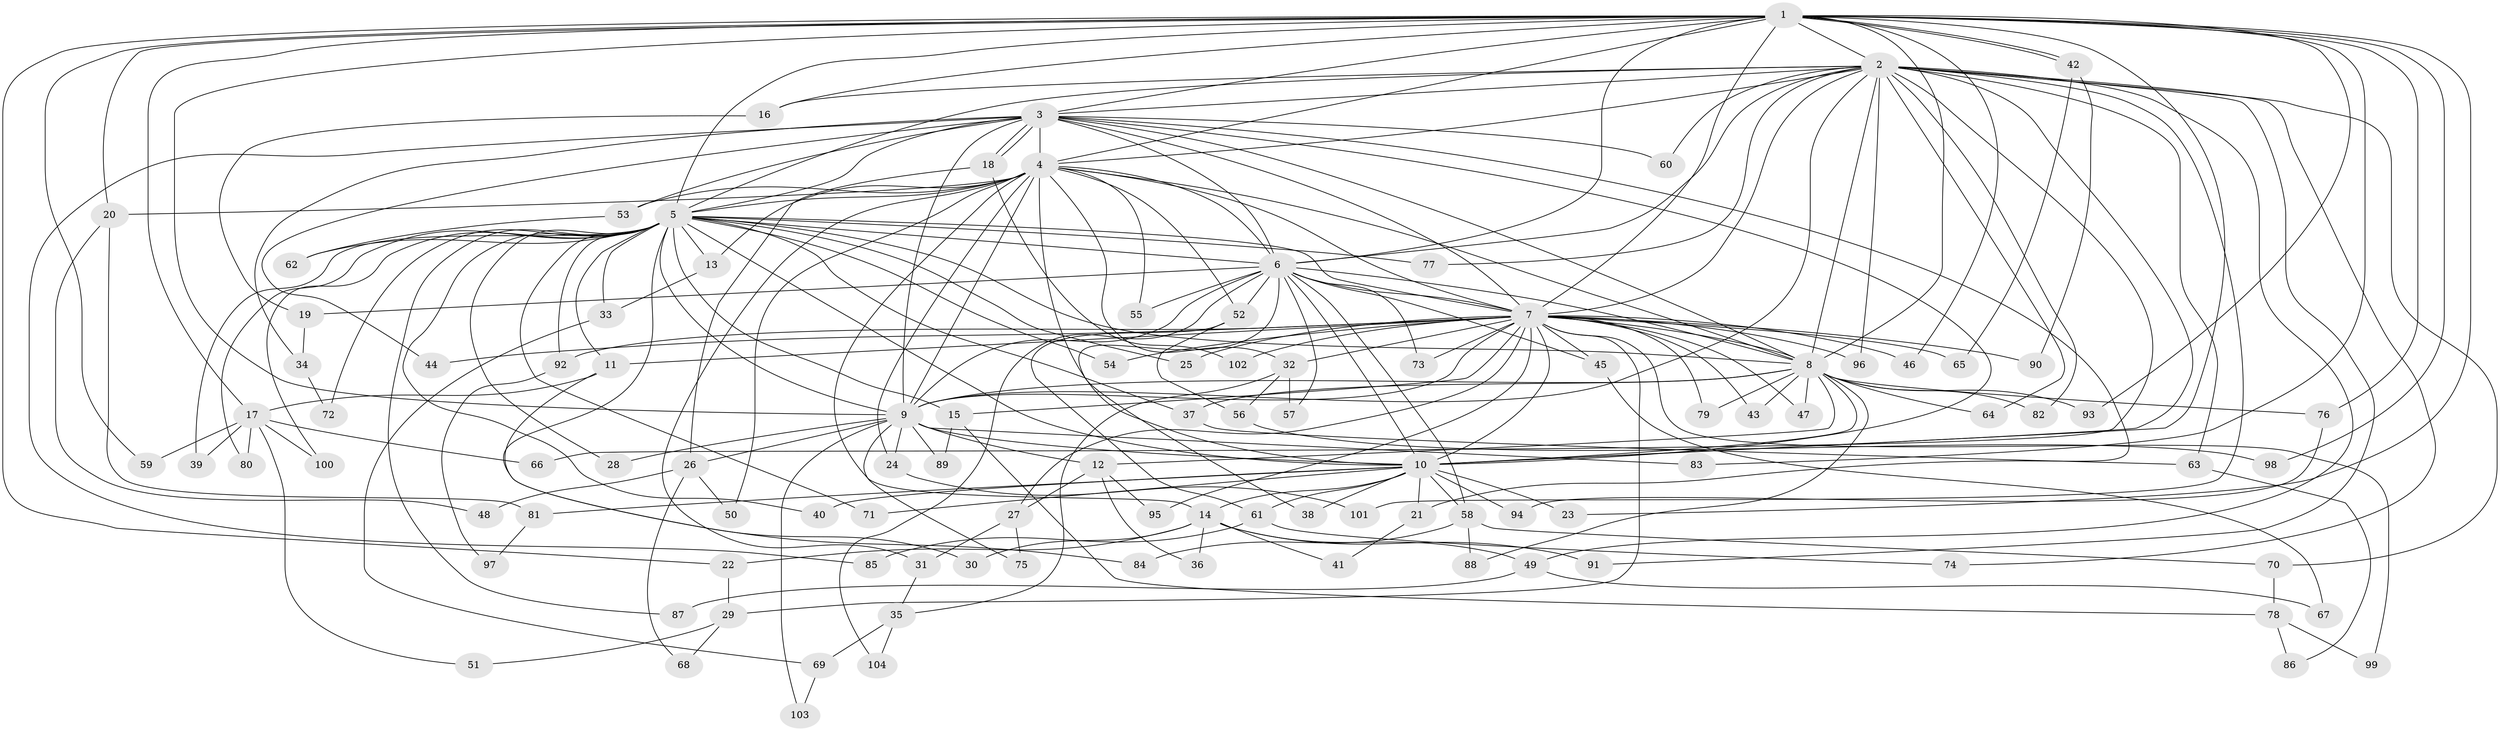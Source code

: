 // coarse degree distribution, {21: 0.0125, 22: 0.0125, 17: 0.0125, 18: 0.0375, 26: 0.0125, 16: 0.025, 29: 0.0125, 4: 0.0875, 5: 0.0625, 3: 0.1875, 8: 0.025, 6: 0.0125, 7: 0.0125, 2: 0.4875}
// Generated by graph-tools (version 1.1) at 2025/41/03/06/25 10:41:37]
// undirected, 104 vertices, 233 edges
graph export_dot {
graph [start="1"]
  node [color=gray90,style=filled];
  1;
  2;
  3;
  4;
  5;
  6;
  7;
  8;
  9;
  10;
  11;
  12;
  13;
  14;
  15;
  16;
  17;
  18;
  19;
  20;
  21;
  22;
  23;
  24;
  25;
  26;
  27;
  28;
  29;
  30;
  31;
  32;
  33;
  34;
  35;
  36;
  37;
  38;
  39;
  40;
  41;
  42;
  43;
  44;
  45;
  46;
  47;
  48;
  49;
  50;
  51;
  52;
  53;
  54;
  55;
  56;
  57;
  58;
  59;
  60;
  61;
  62;
  63;
  64;
  65;
  66;
  67;
  68;
  69;
  70;
  71;
  72;
  73;
  74;
  75;
  76;
  77;
  78;
  79;
  80;
  81;
  82;
  83;
  84;
  85;
  86;
  87;
  88;
  89;
  90;
  91;
  92;
  93;
  94;
  95;
  96;
  97;
  98;
  99;
  100;
  101;
  102;
  103;
  104;
  1 -- 2;
  1 -- 3;
  1 -- 4;
  1 -- 5;
  1 -- 6;
  1 -- 7;
  1 -- 8;
  1 -- 9;
  1 -- 10;
  1 -- 16;
  1 -- 17;
  1 -- 20;
  1 -- 22;
  1 -- 23;
  1 -- 42;
  1 -- 42;
  1 -- 46;
  1 -- 59;
  1 -- 76;
  1 -- 83;
  1 -- 93;
  1 -- 98;
  2 -- 3;
  2 -- 4;
  2 -- 5;
  2 -- 6;
  2 -- 7;
  2 -- 8;
  2 -- 9;
  2 -- 10;
  2 -- 16;
  2 -- 49;
  2 -- 60;
  2 -- 63;
  2 -- 64;
  2 -- 66;
  2 -- 70;
  2 -- 74;
  2 -- 77;
  2 -- 82;
  2 -- 91;
  2 -- 96;
  2 -- 101;
  3 -- 4;
  3 -- 5;
  3 -- 6;
  3 -- 7;
  3 -- 8;
  3 -- 9;
  3 -- 10;
  3 -- 18;
  3 -- 18;
  3 -- 21;
  3 -- 34;
  3 -- 44;
  3 -- 53;
  3 -- 60;
  3 -- 85;
  4 -- 5;
  4 -- 6;
  4 -- 7;
  4 -- 8;
  4 -- 9;
  4 -- 10;
  4 -- 13;
  4 -- 14;
  4 -- 20;
  4 -- 24;
  4 -- 31;
  4 -- 32;
  4 -- 50;
  4 -- 52;
  4 -- 53;
  4 -- 55;
  5 -- 6;
  5 -- 7;
  5 -- 8;
  5 -- 9;
  5 -- 10;
  5 -- 11;
  5 -- 13;
  5 -- 15;
  5 -- 25;
  5 -- 28;
  5 -- 30;
  5 -- 33;
  5 -- 37;
  5 -- 39;
  5 -- 40;
  5 -- 54;
  5 -- 62;
  5 -- 71;
  5 -- 72;
  5 -- 77;
  5 -- 80;
  5 -- 87;
  5 -- 92;
  5 -- 100;
  6 -- 7;
  6 -- 8;
  6 -- 9;
  6 -- 10;
  6 -- 19;
  6 -- 38;
  6 -- 45;
  6 -- 52;
  6 -- 55;
  6 -- 57;
  6 -- 58;
  6 -- 73;
  6 -- 104;
  7 -- 8;
  7 -- 9;
  7 -- 10;
  7 -- 11;
  7 -- 15;
  7 -- 25;
  7 -- 27;
  7 -- 29;
  7 -- 32;
  7 -- 43;
  7 -- 44;
  7 -- 45;
  7 -- 46;
  7 -- 47;
  7 -- 54;
  7 -- 65;
  7 -- 73;
  7 -- 79;
  7 -- 90;
  7 -- 92;
  7 -- 95;
  7 -- 96;
  7 -- 99;
  7 -- 102;
  8 -- 9;
  8 -- 10;
  8 -- 12;
  8 -- 37;
  8 -- 43;
  8 -- 47;
  8 -- 64;
  8 -- 76;
  8 -- 79;
  8 -- 82;
  8 -- 88;
  8 -- 93;
  9 -- 10;
  9 -- 12;
  9 -- 24;
  9 -- 26;
  9 -- 28;
  9 -- 75;
  9 -- 83;
  9 -- 89;
  9 -- 103;
  10 -- 14;
  10 -- 21;
  10 -- 23;
  10 -- 38;
  10 -- 40;
  10 -- 58;
  10 -- 61;
  10 -- 71;
  10 -- 81;
  10 -- 94;
  11 -- 17;
  11 -- 84;
  12 -- 27;
  12 -- 36;
  12 -- 95;
  13 -- 33;
  14 -- 22;
  14 -- 30;
  14 -- 36;
  14 -- 41;
  14 -- 49;
  14 -- 91;
  15 -- 78;
  15 -- 89;
  16 -- 19;
  17 -- 39;
  17 -- 51;
  17 -- 59;
  17 -- 66;
  17 -- 80;
  17 -- 100;
  18 -- 26;
  18 -- 102;
  19 -- 34;
  20 -- 48;
  20 -- 81;
  21 -- 41;
  22 -- 29;
  24 -- 101;
  26 -- 48;
  26 -- 50;
  26 -- 68;
  27 -- 31;
  27 -- 75;
  29 -- 51;
  29 -- 68;
  31 -- 35;
  32 -- 35;
  32 -- 56;
  32 -- 57;
  33 -- 69;
  34 -- 72;
  35 -- 69;
  35 -- 104;
  37 -- 63;
  42 -- 65;
  42 -- 90;
  45 -- 67;
  49 -- 67;
  49 -- 87;
  52 -- 56;
  52 -- 61;
  53 -- 62;
  56 -- 98;
  58 -- 70;
  58 -- 84;
  58 -- 88;
  61 -- 74;
  61 -- 85;
  63 -- 86;
  69 -- 103;
  70 -- 78;
  76 -- 94;
  78 -- 86;
  78 -- 99;
  81 -- 97;
  92 -- 97;
}
